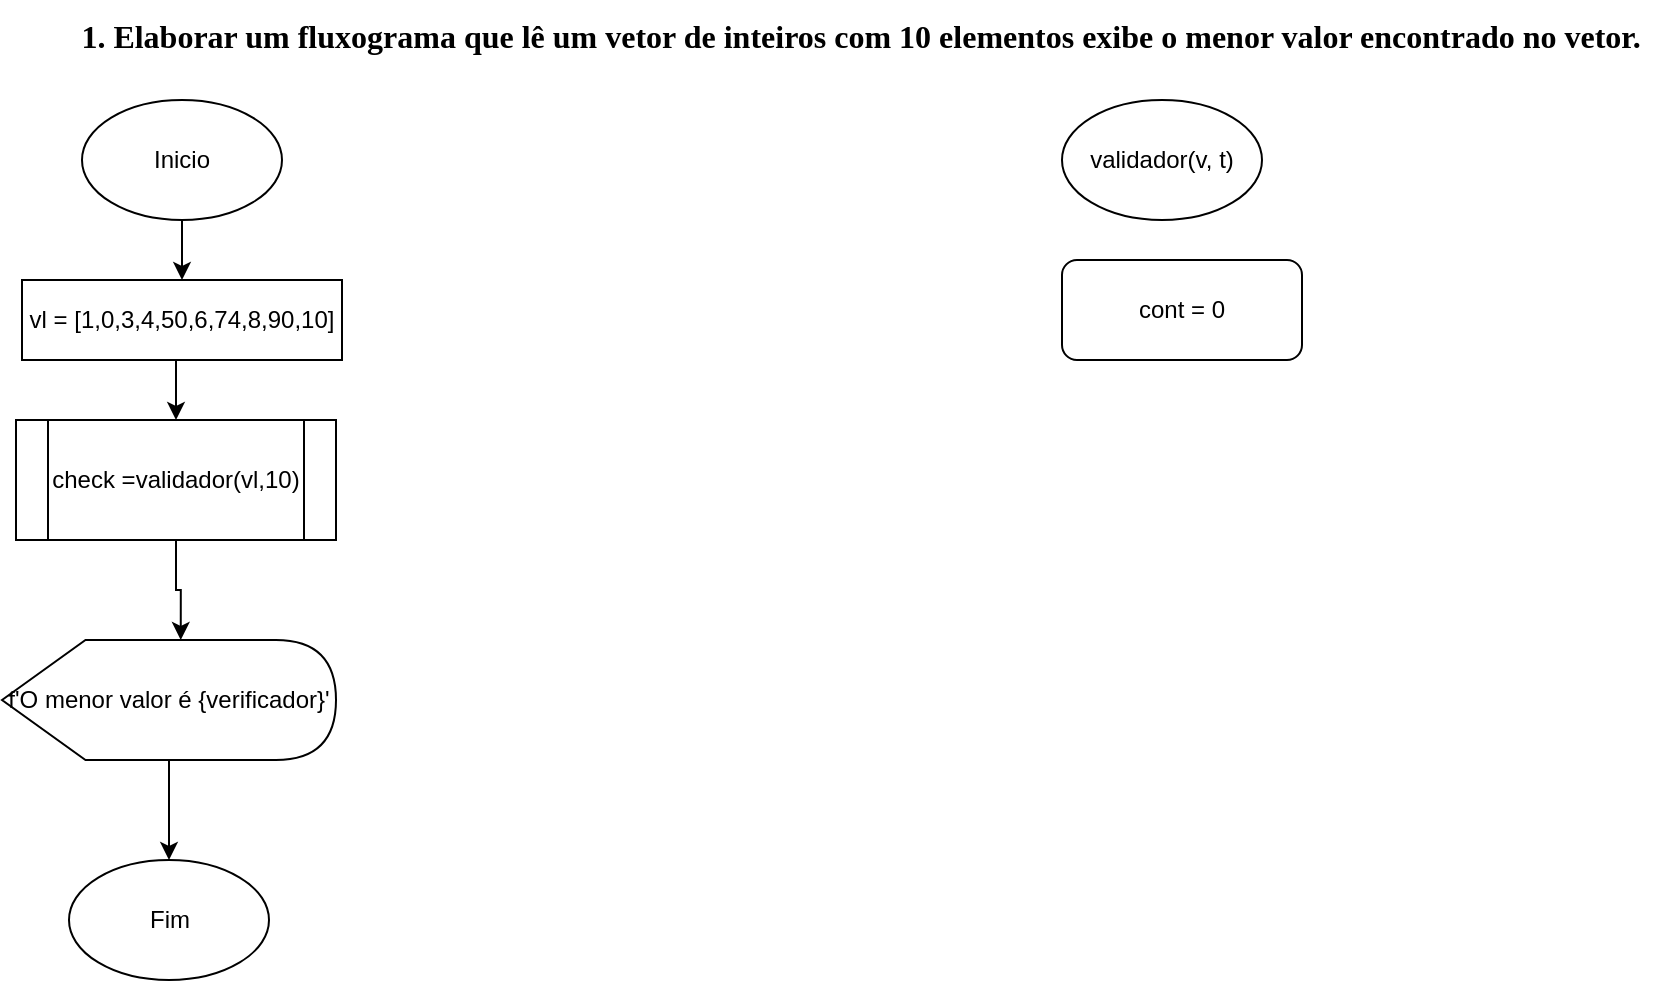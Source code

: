 <mxfile version="22.1.3" type="github">
  <diagram name="Página-1" id="LKPU2n1vutFRiZiMec9o">
    <mxGraphModel dx="2450" dy="709" grid="1" gridSize="10" guides="1" tooltips="1" connect="1" arrows="1" fold="1" page="1" pageScale="1" pageWidth="827" pageHeight="1169" math="0" shadow="0">
      <root>
        <mxCell id="0" />
        <mxCell id="1" parent="0" />
        <mxCell id="KjkeE2FAeW9fJpxN6qfr-4" style="edgeStyle=orthogonalEdgeStyle;rounded=0;orthogonalLoop=1;jettySize=auto;html=1;exitX=0.5;exitY=1;exitDx=0;exitDy=0;entryX=0.5;entryY=0;entryDx=0;entryDy=0;" edge="1" parent="1" source="KjkeE2FAeW9fJpxN6qfr-1" target="KjkeE2FAeW9fJpxN6qfr-3">
          <mxGeometry relative="1" as="geometry" />
        </mxCell>
        <mxCell id="KjkeE2FAeW9fJpxN6qfr-1" value="Inicio" style="ellipse;whiteSpace=wrap;html=1;" vertex="1" parent="1">
          <mxGeometry x="-790" y="80" width="100" height="60" as="geometry" />
        </mxCell>
        <mxCell id="KjkeE2FAeW9fJpxN6qfr-2" value="&lt;ol id=&quot;docs-internal-guid-64b0cba7-7fff-91f4-a169-921dda4c9d94&quot; style=&quot;margin-top:0;margin-bottom:0;padding-inline-start:48px;&quot;&gt;&lt;li aria-level=&quot;1&quot; style=&quot;list-style-type: decimal; font-size: 12pt; font-family: Times, serif; color: rgb(0, 0, 0); background-color: transparent; font-weight: 700; font-style: normal; font-variant: normal; text-decoration: none; vertical-align: baseline; margin-left: -18pt;&quot; dir=&quot;ltr&quot;&gt;&lt;p role=&quot;presentation&quot; style=&quot;line-height:1.38;text-align: justify;margin-top:0pt;margin-bottom:10pt;&quot; dir=&quot;ltr&quot;&gt;Elaborar um fluxograma que lê um vetor de inteiros com 10 elementos exibe o menor valor encontrado no vetor.&lt;/p&gt;&lt;/li&gt;&lt;/ol&gt;" style="text;html=1;align=center;verticalAlign=middle;resizable=0;points=[];autosize=1;strokeColor=none;fillColor=none;" vertex="1" parent="1">
          <mxGeometry x="-810" y="30" width="810" height="50" as="geometry" />
        </mxCell>
        <mxCell id="KjkeE2FAeW9fJpxN6qfr-17" style="edgeStyle=orthogonalEdgeStyle;rounded=0;orthogonalLoop=1;jettySize=auto;html=1;exitX=0.5;exitY=1;exitDx=0;exitDy=0;entryX=0.5;entryY=0;entryDx=0;entryDy=0;" edge="1" parent="1" source="KjkeE2FAeW9fJpxN6qfr-3" target="KjkeE2FAeW9fJpxN6qfr-11">
          <mxGeometry relative="1" as="geometry" />
        </mxCell>
        <mxCell id="KjkeE2FAeW9fJpxN6qfr-3" value="vl = [1,0,3,4,50,6,74,8,90,10]" style="rounded=0;whiteSpace=wrap;html=1;" vertex="1" parent="1">
          <mxGeometry x="-820" y="170" width="160" height="40" as="geometry" />
        </mxCell>
        <mxCell id="KjkeE2FAeW9fJpxN6qfr-5" value="Fim" style="ellipse;whiteSpace=wrap;html=1;" vertex="1" parent="1">
          <mxGeometry x="-796.5" y="460" width="100" height="60" as="geometry" />
        </mxCell>
        <mxCell id="KjkeE2FAeW9fJpxN6qfr-11" value="check =validador(vl,10)" style="shape=process;whiteSpace=wrap;html=1;backgroundOutline=1;" vertex="1" parent="1">
          <mxGeometry x="-823" y="240" width="160" height="60" as="geometry" />
        </mxCell>
        <mxCell id="KjkeE2FAeW9fJpxN6qfr-12" value="validador(v, t)" style="ellipse;whiteSpace=wrap;html=1;" vertex="1" parent="1">
          <mxGeometry x="-300" y="80" width="100" height="60" as="geometry" />
        </mxCell>
        <mxCell id="KjkeE2FAeW9fJpxN6qfr-14" style="edgeStyle=orthogonalEdgeStyle;rounded=0;orthogonalLoop=1;jettySize=auto;html=1;" edge="1" parent="1" source="KjkeE2FAeW9fJpxN6qfr-13" target="KjkeE2FAeW9fJpxN6qfr-5">
          <mxGeometry relative="1" as="geometry" />
        </mxCell>
        <mxCell id="KjkeE2FAeW9fJpxN6qfr-13" value="f&#39;O menor valor é {verificador}&#39; " style="shape=display;whiteSpace=wrap;html=1;" vertex="1" parent="1">
          <mxGeometry x="-830" y="350" width="167" height="60" as="geometry" />
        </mxCell>
        <mxCell id="KjkeE2FAeW9fJpxN6qfr-15" style="edgeStyle=orthogonalEdgeStyle;rounded=0;orthogonalLoop=1;jettySize=auto;html=1;exitX=0.5;exitY=1;exitDx=0;exitDy=0;entryX=0;entryY=0;entryDx=89.375;entryDy=0;entryPerimeter=0;" edge="1" parent="1" source="KjkeE2FAeW9fJpxN6qfr-11" target="KjkeE2FAeW9fJpxN6qfr-13">
          <mxGeometry relative="1" as="geometry" />
        </mxCell>
        <mxCell id="KjkeE2FAeW9fJpxN6qfr-18" value="cont = 0" style="rounded=1;whiteSpace=wrap;html=1;" vertex="1" parent="1">
          <mxGeometry x="-300" y="160" width="120" height="50" as="geometry" />
        </mxCell>
      </root>
    </mxGraphModel>
  </diagram>
</mxfile>
